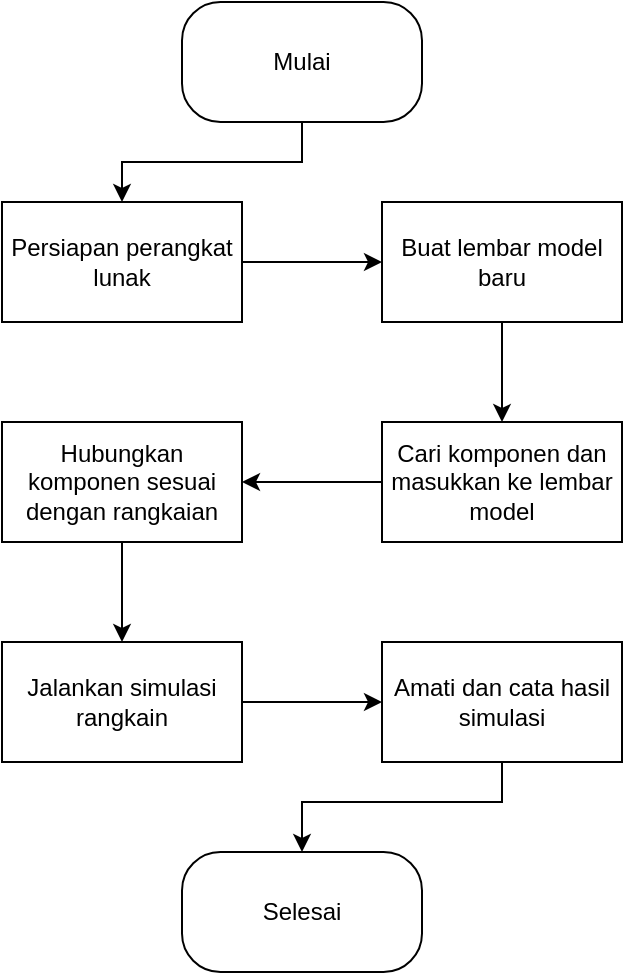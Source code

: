 <mxfile version="19.0.3" type="device"><diagram id="LnfwO9nnqAtagbc8HEyK" name="Page-1"><mxGraphModel dx="868" dy="545" grid="1" gridSize="10" guides="1" tooltips="1" connect="1" arrows="1" fold="1" page="1" pageScale="1" pageWidth="827" pageHeight="1169" math="0" shadow="0"><root><mxCell id="0"/><mxCell id="1" parent="0"/><mxCell id="HUnGmgPkeusHT6MP-AOU-7" value="" style="edgeStyle=orthogonalEdgeStyle;rounded=0;orthogonalLoop=1;jettySize=auto;html=1;" edge="1" parent="1" source="HUnGmgPkeusHT6MP-AOU-1" target="HUnGmgPkeusHT6MP-AOU-2"><mxGeometry relative="1" as="geometry"/></mxCell><mxCell id="HUnGmgPkeusHT6MP-AOU-1" value="Persiapan perangkat lunak" style="rounded=0;whiteSpace=wrap;html=1;" vertex="1" parent="1"><mxGeometry x="270" y="260" width="120" height="60" as="geometry"/></mxCell><mxCell id="HUnGmgPkeusHT6MP-AOU-8" value="" style="edgeStyle=orthogonalEdgeStyle;rounded=0;orthogonalLoop=1;jettySize=auto;html=1;" edge="1" parent="1" source="HUnGmgPkeusHT6MP-AOU-2" target="HUnGmgPkeusHT6MP-AOU-3"><mxGeometry relative="1" as="geometry"/></mxCell><mxCell id="HUnGmgPkeusHT6MP-AOU-2" value="Buat lembar model baru" style="rounded=0;whiteSpace=wrap;html=1;" vertex="1" parent="1"><mxGeometry x="460" y="260" width="120" height="60" as="geometry"/></mxCell><mxCell id="HUnGmgPkeusHT6MP-AOU-9" value="" style="edgeStyle=orthogonalEdgeStyle;rounded=0;orthogonalLoop=1;jettySize=auto;html=1;" edge="1" parent="1" source="HUnGmgPkeusHT6MP-AOU-3" target="HUnGmgPkeusHT6MP-AOU-4"><mxGeometry relative="1" as="geometry"/></mxCell><mxCell id="HUnGmgPkeusHT6MP-AOU-3" value="Cari komponen dan masukkan ke lembar model" style="rounded=0;whiteSpace=wrap;html=1;" vertex="1" parent="1"><mxGeometry x="460" y="370" width="120" height="60" as="geometry"/></mxCell><mxCell id="HUnGmgPkeusHT6MP-AOU-10" value="" style="edgeStyle=orthogonalEdgeStyle;rounded=0;orthogonalLoop=1;jettySize=auto;html=1;" edge="1" parent="1" source="HUnGmgPkeusHT6MP-AOU-4" target="HUnGmgPkeusHT6MP-AOU-5"><mxGeometry relative="1" as="geometry"/></mxCell><mxCell id="HUnGmgPkeusHT6MP-AOU-4" value="Hubungkan komponen sesuai dengan rangkaian" style="rounded=0;whiteSpace=wrap;html=1;" vertex="1" parent="1"><mxGeometry x="270" y="370" width="120" height="60" as="geometry"/></mxCell><mxCell id="HUnGmgPkeusHT6MP-AOU-11" value="" style="edgeStyle=orthogonalEdgeStyle;rounded=0;orthogonalLoop=1;jettySize=auto;html=1;" edge="1" parent="1" source="HUnGmgPkeusHT6MP-AOU-5" target="HUnGmgPkeusHT6MP-AOU-6"><mxGeometry relative="1" as="geometry"/></mxCell><mxCell id="HUnGmgPkeusHT6MP-AOU-5" value="Jalankan simulasi rangkain" style="rounded=0;whiteSpace=wrap;html=1;" vertex="1" parent="1"><mxGeometry x="270" y="480" width="120" height="60" as="geometry"/></mxCell><mxCell id="HUnGmgPkeusHT6MP-AOU-15" style="edgeStyle=orthogonalEdgeStyle;rounded=0;orthogonalLoop=1;jettySize=auto;html=1;exitX=0.5;exitY=1;exitDx=0;exitDy=0;entryX=0.5;entryY=0;entryDx=0;entryDy=0;" edge="1" parent="1" source="HUnGmgPkeusHT6MP-AOU-6" target="HUnGmgPkeusHT6MP-AOU-13"><mxGeometry relative="1" as="geometry"><Array as="points"><mxPoint x="520" y="560"/><mxPoint x="420" y="560"/></Array></mxGeometry></mxCell><mxCell id="HUnGmgPkeusHT6MP-AOU-6" value="Amati dan cata hasil simulasi" style="rounded=0;whiteSpace=wrap;html=1;" vertex="1" parent="1"><mxGeometry x="460" y="480" width="120" height="60" as="geometry"/></mxCell><mxCell id="HUnGmgPkeusHT6MP-AOU-14" style="edgeStyle=orthogonalEdgeStyle;rounded=0;orthogonalLoop=1;jettySize=auto;html=1;exitX=0.5;exitY=1;exitDx=0;exitDy=0;entryX=0.5;entryY=0;entryDx=0;entryDy=0;" edge="1" parent="1" source="HUnGmgPkeusHT6MP-AOU-12" target="HUnGmgPkeusHT6MP-AOU-1"><mxGeometry relative="1" as="geometry"/></mxCell><mxCell id="HUnGmgPkeusHT6MP-AOU-12" value="Mulai" style="rounded=1;whiteSpace=wrap;html=1;arcSize=32;" vertex="1" parent="1"><mxGeometry x="360" y="160" width="120" height="60" as="geometry"/></mxCell><mxCell id="HUnGmgPkeusHT6MP-AOU-13" value="Selesai" style="rounded=1;whiteSpace=wrap;html=1;arcSize=32;" vertex="1" parent="1"><mxGeometry x="360" y="585" width="120" height="60" as="geometry"/></mxCell></root></mxGraphModel></diagram></mxfile>
